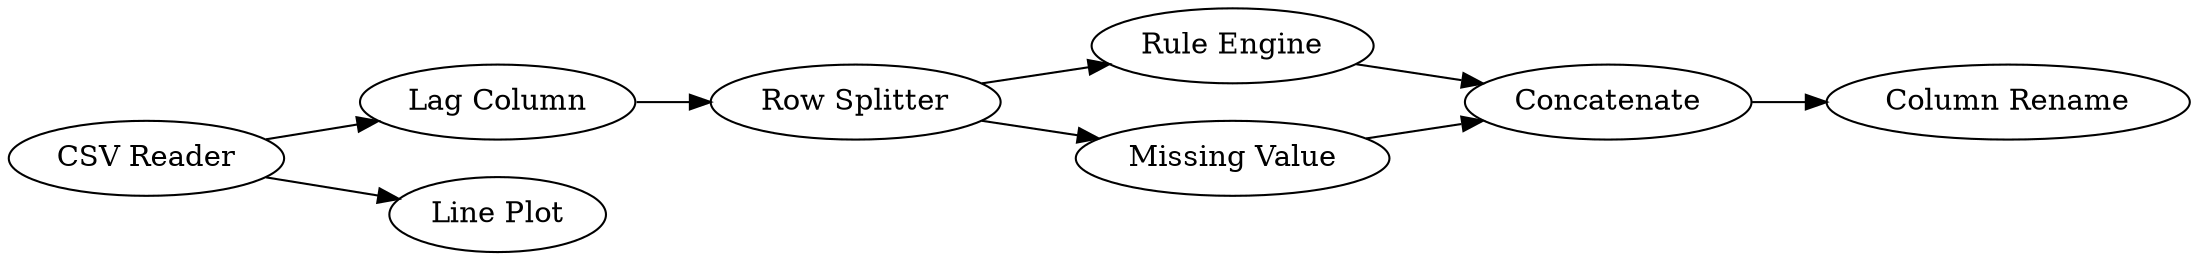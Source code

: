 digraph {
	1 [label="CSV Reader"]
	2 [label="Lag Column"]
	3 [label="Row Splitter"]
	4 [label="Rule Engine"]
	5 [label="Missing Value"]
	6 [label=Concatenate]
	7 [label="Column Rename"]
	8 [label="Line Plot"]
	1 -> 2
	1 -> 8
	2 -> 3
	3 -> 4
	3 -> 5
	4 -> 6
	5 -> 6
	6 -> 7
	rankdir=LR
}
